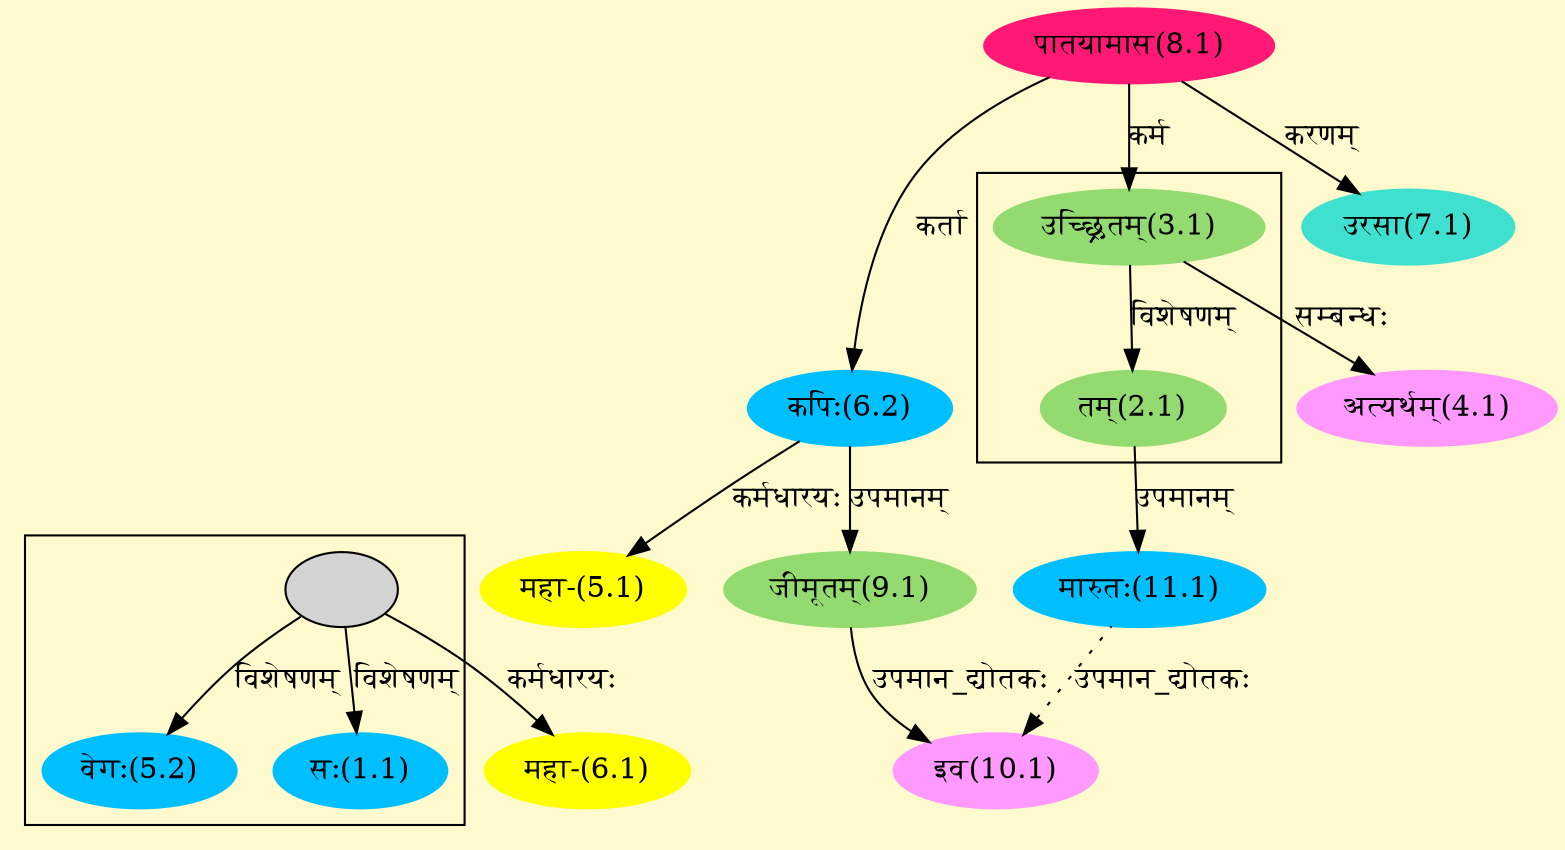 digraph G{
rankdir=BT;
 compound=true;
 bgcolor="lemonchiffon1";

subgraph cluster_1{
Node1_1 [style=filled, color="#00BFFF" label = "सः(1.1)"]
Node7_2 [style=filled, color="" label = ""]
Node5_2 [style=filled, color="#00BFFF" label = "वेगः(5.2)"]

}

subgraph cluster_2{
Node2_1 [style=filled, color="#93DB70" label = "तम्(2.1)"]
Node3_1 [style=filled, color="#93DB70" label = "उच्छ्र्रितम्(3.1)"]

}
Node3_1 [style=filled, color="#93DB70" label = "उच्छ्र्रितम्(3.1)"]
Node8_1 [style=filled, color="#FF1975" label = "पातयामास(8.1)"]
Node4_1 [style=filled, color="#FF99FF" label = "अत्यर्थम्(4.1)"]
Node5_1 [style=filled, color="#FFFF00" label = "महा-(5.1)"]
Node6_2 [style=filled, color="#00BFFF" label = "कपिः(6.2)"]
Node6_1 [style=filled, color="#FFFF00" label = "महा-(6.1)"]
Node7_2 [style=filled, color="" label = ""]
Node7_1 [style=filled, color="#40E0D0" label = "उरसा(7.1)"]
Node [style=filled, color="" label = "()"]
Node9_1 [style=filled, color="#93DB70" label = "जीमूतम्(9.1)"]
Node10_1 [style=filled, color="#FF99FF" label = "इव(10.1)"]
Node11_1 [style=filled, color="#00BFFF" label = "मारुतः(11.1)"]
Node2_1 [style=filled, color="#93DB70" label = "तम्(2.1)"]
/* Start of Relations section */

Node1_1 -> Node7_2 [  label="विशेषणम्"  dir="back" ]
Node2_1 -> Node3_1 [  label="विशेषणम्"  dir="back" ]
Node3_1 -> Node8_1 [  label="कर्म"  dir="back" ]
Node4_1 -> Node3_1 [  label="सम्बन्धः"  dir="back" ]
Node5_1 -> Node6_2 [  label="कर्मधारयः"  dir="back" ]
Node5_2 -> Node7_2 [  label="विशेषणम्"  dir="back" ]
Node6_1 -> Node7_2 [  label="कर्मधारयः"  dir="back" ]
Node6_2 -> Node8_1 [  label="कर्ता"  dir="back" ]
Node7_1 -> Node8_1 [  label="करणम्"  dir="back" ]
Node9_1 -> Node6_2 [  label="उपमानम्"  dir="back" ]
Node10_1 -> Node9_1 [  label="उपमान_द्योतकः"  dir="back" ]
Node10_1 -> Node11_1 [ style=dotted label="उपमान_द्योतकः"  dir="back" ]
Node11_1 -> Node2_1 [  label="उपमानम्"  dir="back" ]
}
